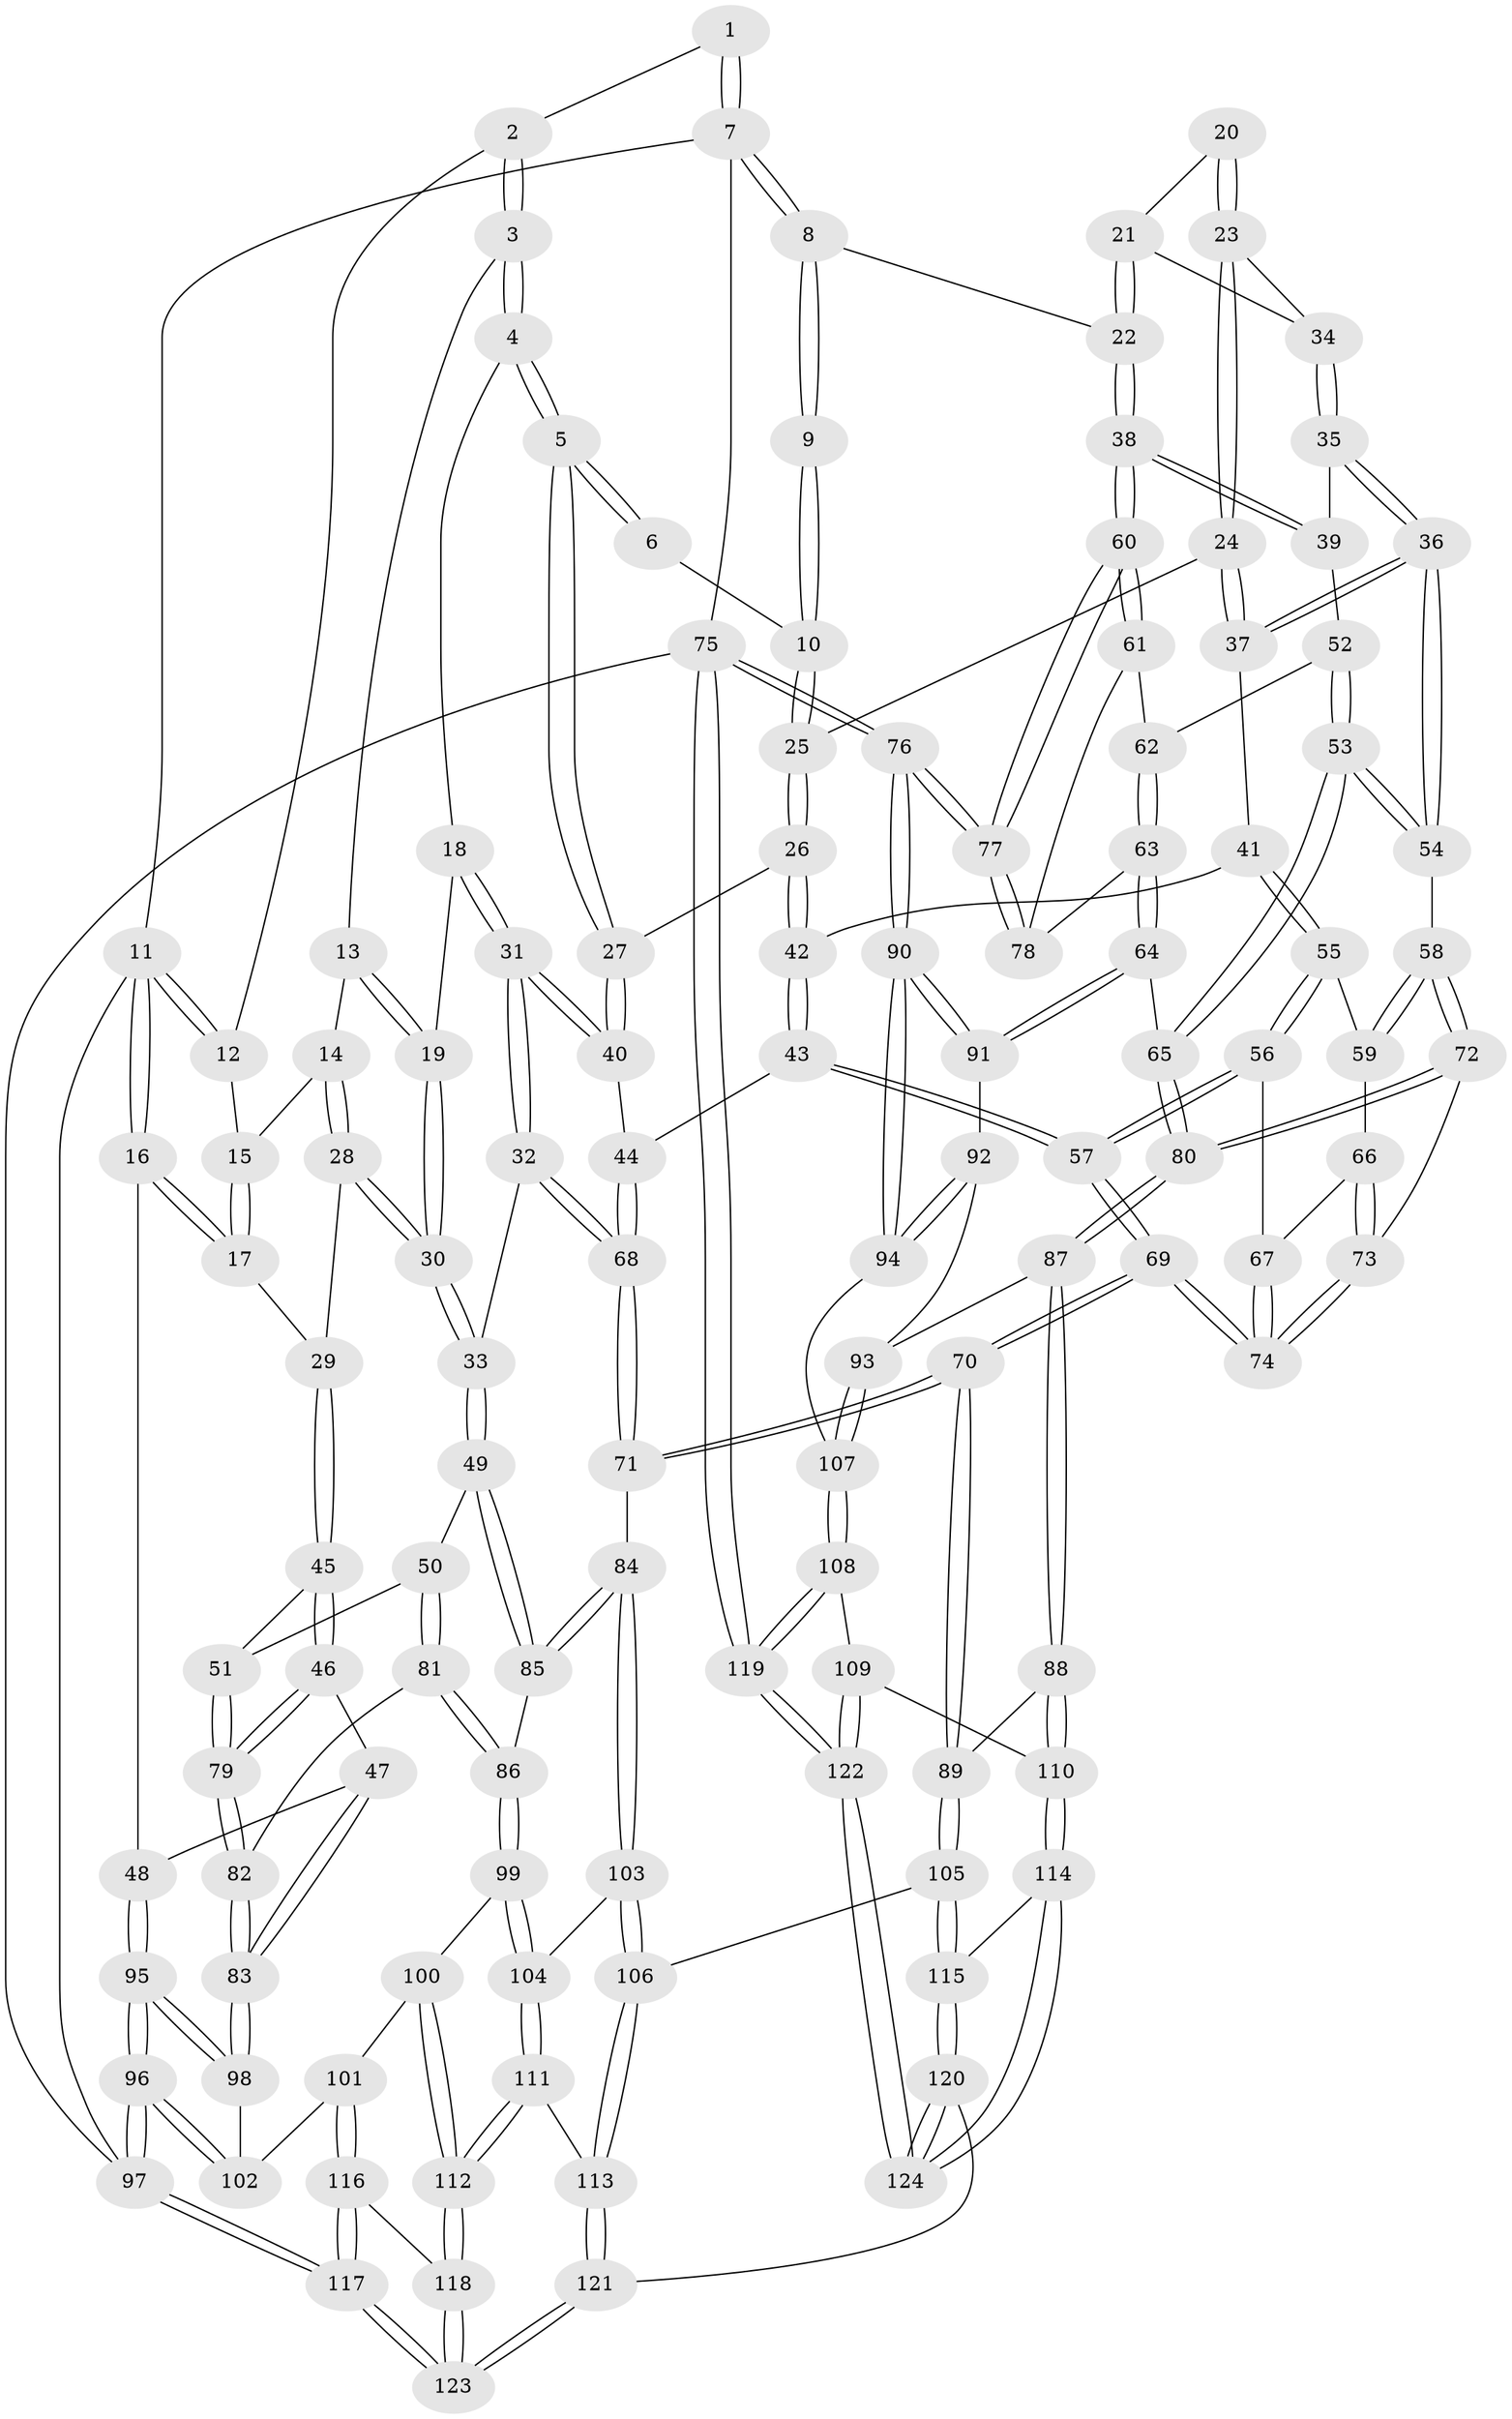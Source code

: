 // coarse degree distribution, {3: 0.75, 6: 0.011363636363636364, 4: 0.11363636363636363, 5: 0.045454545454545456, 2: 0.07954545454545454}
// Generated by graph-tools (version 1.1) at 2025/54/03/04/25 22:54:24]
// undirected, 124 vertices, 307 edges
graph export_dot {
  node [color=gray90,style=filled];
  1 [pos="+0.6887135955925132+0"];
  2 [pos="+0.30277774793772894+0"];
  3 [pos="+0.36691614542302936+0.03745555760235892"];
  4 [pos="+0.543490429409603+0.22435109746144166"];
  5 [pos="+0.5540241881846439+0.2279322916817408"];
  6 [pos="+0.6854238009338762+0"];
  7 [pos="+1+0"];
  8 [pos="+1+0"];
  9 [pos="+0.7994933304938959+0.1726816980307947"];
  10 [pos="+0.7751721617561746+0.17592302956412004"];
  11 [pos="+0+0"];
  12 [pos="+0.17160761793167614+0"];
  13 [pos="+0.3239409234328181+0.18023335492934403"];
  14 [pos="+0.26316294828284753+0.21601521618630998"];
  15 [pos="+0.1464988289780039+0.1121781832818936"];
  16 [pos="+0+0.32345991577786454"];
  17 [pos="+0.0757101739389937+0.2697500036564126"];
  18 [pos="+0.41281116539885054+0.26587825493914596"];
  19 [pos="+0.37177900729845964+0.2535147545921376"];
  20 [pos="+0.867218287221072+0.21611654554064808"];
  21 [pos="+1+0.11591641190003446"];
  22 [pos="+1+0"];
  23 [pos="+0.8875760367847805+0.3019190229454972"];
  24 [pos="+0.727797922868211+0.28185935530779505"];
  25 [pos="+0.7106974040324607+0.2634907626899195"];
  26 [pos="+0.5953419487264401+0.26233555582303664"];
  27 [pos="+0.572860453502281+0.2515886053250581"];
  28 [pos="+0.2384838270876265+0.3267911862889161"];
  29 [pos="+0.13880531610144628+0.3146238122688197"];
  30 [pos="+0.24592574502894826+0.3323541105024357"];
  31 [pos="+0.3515500952015708+0.4451677713988153"];
  32 [pos="+0.3309941094769542+0.4580972248971503"];
  33 [pos="+0.32637252682062706+0.45699681957503757"];
  34 [pos="+0.8916174732051312+0.3046519788385556"];
  35 [pos="+0.9035031517870006+0.35191299591805025"];
  36 [pos="+0.794317810025826+0.43966492494218307"];
  37 [pos="+0.7726624050846774+0.41404661749893584"];
  38 [pos="+1+0.32169507407770853"];
  39 [pos="+0.9589982081120745+0.38485917085947857"];
  40 [pos="+0.46731042116750116+0.41595997208264746"];
  41 [pos="+0.6551411989826569+0.429749140511418"];
  42 [pos="+0.6138990862475708+0.3719957397082832"];
  43 [pos="+0.5532359155440895+0.48221159187287943"];
  44 [pos="+0.5383263141665383+0.48057642935581824"];
  45 [pos="+0.1324416187897048+0.3685325774892172"];
  46 [pos="+0.041808424408714066+0.49440262379850725"];
  47 [pos="+0+0.488066526114777"];
  48 [pos="+0+0.4212273818934651"];
  49 [pos="+0.2455045246800458+0.5035633563812965"];
  50 [pos="+0.1892349587578476+0.5019762481720557"];
  51 [pos="+0.16414052454017647+0.4976625315380228"];
  52 [pos="+0.9382010227627103+0.4613556132908675"];
  53 [pos="+0.8191456496085671+0.49232224623280113"];
  54 [pos="+0.799482267743604+0.4727890081664841"];
  55 [pos="+0.6497876811723796+0.467084580127529"];
  56 [pos="+0.5910211657004161+0.5047310177568924"];
  57 [pos="+0.5867563831332039+0.5055965058847149"];
  58 [pos="+0.7412221169989711+0.504174773837074"];
  59 [pos="+0.6954184929391963+0.5019786399682594"];
  60 [pos="+1+0.5753069983052054"];
  61 [pos="+0.9919917307322836+0.5111392636235642"];
  62 [pos="+0.9602389938385614+0.48882185565488534"];
  63 [pos="+0.8735459793128078+0.5772133688215124"];
  64 [pos="+0.8674126948412442+0.5779028597126824"];
  65 [pos="+0.8423235905947865+0.5595302134304262"];
  66 [pos="+0.6689844685991564+0.5310457942406678"];
  67 [pos="+0.6523624586976218+0.537165421631818"];
  68 [pos="+0.4248998178348796+0.6388805924224289"];
  69 [pos="+0.5798376721821359+0.7012612477317731"];
  70 [pos="+0.5719805460344597+0.7228629590198631"];
  71 [pos="+0.4280509364018437+0.6542272979484662"];
  72 [pos="+0.7160054054145655+0.5728964800251831"];
  73 [pos="+0.6938697455142419+0.5797724223303928"];
  74 [pos="+0.6416162281427955+0.6193114256507962"];
  75 [pos="+1+1"];
  76 [pos="+1+0.7937915304248149"];
  77 [pos="+1+0.7408679441188156"];
  78 [pos="+0.9133277137736585+0.5796286747465431"];
  79 [pos="+0.0945788844577843+0.5185405210492787"];
  80 [pos="+0.7656240913304826+0.6262541035572172"];
  81 [pos="+0.13342897715435542+0.6847597412379843"];
  82 [pos="+0.10971486741376199+0.6796384399946803"];
  83 [pos="+0.05785361547680453+0.6950769031413103"];
  84 [pos="+0.3667597983928511+0.6930492631330164"];
  85 [pos="+0.22239418885255874+0.6396265746733163"];
  86 [pos="+0.13538823960968796+0.685400088904179"];
  87 [pos="+0.7266366540896608+0.7475895917845291"];
  88 [pos="+0.6595910533091613+0.7651419975751996"];
  89 [pos="+0.5956164640062626+0.7582105639244042"];
  90 [pos="+1+0.7925401661688287"];
  91 [pos="+0.8735032680089977+0.6213094450223393"];
  92 [pos="+0.8585642334009682+0.6497630669544547"];
  93 [pos="+0.7750690448366504+0.7563063962843453"];
  94 [pos="+0.950397090680407+0.8087585473672999"];
  95 [pos="+0+0.7056192331626134"];
  96 [pos="+0+0.9326950577676384"];
  97 [pos="+0+1"];
  98 [pos="+0.054444879205015846+0.6967456976722174"];
  99 [pos="+0.1763235102026863+0.7522457685584857"];
  100 [pos="+0.1438032848555493+0.8393925224449547"];
  101 [pos="+0.0893840924538439+0.8715815072099791"];
  102 [pos="+0.06781369788505599+0.8613500648813228"];
  103 [pos="+0.33409613492427814+0.7506137291980737"];
  104 [pos="+0.29965796711380505+0.7967465674399431"];
  105 [pos="+0.5749813495605403+0.8028901500454815"];
  106 [pos="+0.47728520612721154+0.8793427036524897"];
  107 [pos="+0.9036365840867399+0.8188764659120595"];
  108 [pos="+0.8734916057928129+0.8771570339201726"];
  109 [pos="+0.8597577970994281+0.8934122760302319"];
  110 [pos="+0.7450293540594415+0.9372920481382042"];
  111 [pos="+0.30034247320721147+0.8475129260677611"];
  112 [pos="+0.27384604377788785+0.9079848007639592"];
  113 [pos="+0.47310520839869447+0.8835962435165878"];
  114 [pos="+0.7407785005377282+0.9546423572927322"];
  115 [pos="+0.599770541617428+0.921984812724779"];
  116 [pos="+0.09189093051762519+0.8791014928183449"];
  117 [pos="+0+1"];
  118 [pos="+0.2577234420400706+1"];
  119 [pos="+1+1"];
  120 [pos="+0.6126727887632228+1"];
  121 [pos="+0.36660792040441+1"];
  122 [pos="+0.8128941114523838+1"];
  123 [pos="+0.26894966841136486+1"];
  124 [pos="+0.7211990356157617+1"];
  1 -- 2;
  1 -- 7;
  1 -- 7;
  2 -- 3;
  2 -- 3;
  2 -- 12;
  3 -- 4;
  3 -- 4;
  3 -- 13;
  4 -- 5;
  4 -- 5;
  4 -- 18;
  5 -- 6;
  5 -- 6;
  5 -- 27;
  5 -- 27;
  6 -- 10;
  7 -- 8;
  7 -- 8;
  7 -- 11;
  7 -- 75;
  8 -- 9;
  8 -- 9;
  8 -- 22;
  9 -- 10;
  9 -- 10;
  10 -- 25;
  10 -- 25;
  11 -- 12;
  11 -- 12;
  11 -- 16;
  11 -- 16;
  11 -- 97;
  12 -- 15;
  13 -- 14;
  13 -- 19;
  13 -- 19;
  14 -- 15;
  14 -- 28;
  14 -- 28;
  15 -- 17;
  15 -- 17;
  16 -- 17;
  16 -- 17;
  16 -- 48;
  17 -- 29;
  18 -- 19;
  18 -- 31;
  18 -- 31;
  19 -- 30;
  19 -- 30;
  20 -- 21;
  20 -- 23;
  20 -- 23;
  21 -- 22;
  21 -- 22;
  21 -- 34;
  22 -- 38;
  22 -- 38;
  23 -- 24;
  23 -- 24;
  23 -- 34;
  24 -- 25;
  24 -- 37;
  24 -- 37;
  25 -- 26;
  25 -- 26;
  26 -- 27;
  26 -- 42;
  26 -- 42;
  27 -- 40;
  27 -- 40;
  28 -- 29;
  28 -- 30;
  28 -- 30;
  29 -- 45;
  29 -- 45;
  30 -- 33;
  30 -- 33;
  31 -- 32;
  31 -- 32;
  31 -- 40;
  31 -- 40;
  32 -- 33;
  32 -- 68;
  32 -- 68;
  33 -- 49;
  33 -- 49;
  34 -- 35;
  34 -- 35;
  35 -- 36;
  35 -- 36;
  35 -- 39;
  36 -- 37;
  36 -- 37;
  36 -- 54;
  36 -- 54;
  37 -- 41;
  38 -- 39;
  38 -- 39;
  38 -- 60;
  38 -- 60;
  39 -- 52;
  40 -- 44;
  41 -- 42;
  41 -- 55;
  41 -- 55;
  42 -- 43;
  42 -- 43;
  43 -- 44;
  43 -- 57;
  43 -- 57;
  44 -- 68;
  44 -- 68;
  45 -- 46;
  45 -- 46;
  45 -- 51;
  46 -- 47;
  46 -- 79;
  46 -- 79;
  47 -- 48;
  47 -- 83;
  47 -- 83;
  48 -- 95;
  48 -- 95;
  49 -- 50;
  49 -- 85;
  49 -- 85;
  50 -- 51;
  50 -- 81;
  50 -- 81;
  51 -- 79;
  51 -- 79;
  52 -- 53;
  52 -- 53;
  52 -- 62;
  53 -- 54;
  53 -- 54;
  53 -- 65;
  53 -- 65;
  54 -- 58;
  55 -- 56;
  55 -- 56;
  55 -- 59;
  56 -- 57;
  56 -- 57;
  56 -- 67;
  57 -- 69;
  57 -- 69;
  58 -- 59;
  58 -- 59;
  58 -- 72;
  58 -- 72;
  59 -- 66;
  60 -- 61;
  60 -- 61;
  60 -- 77;
  60 -- 77;
  61 -- 62;
  61 -- 78;
  62 -- 63;
  62 -- 63;
  63 -- 64;
  63 -- 64;
  63 -- 78;
  64 -- 65;
  64 -- 91;
  64 -- 91;
  65 -- 80;
  65 -- 80;
  66 -- 67;
  66 -- 73;
  66 -- 73;
  67 -- 74;
  67 -- 74;
  68 -- 71;
  68 -- 71;
  69 -- 70;
  69 -- 70;
  69 -- 74;
  69 -- 74;
  70 -- 71;
  70 -- 71;
  70 -- 89;
  70 -- 89;
  71 -- 84;
  72 -- 73;
  72 -- 80;
  72 -- 80;
  73 -- 74;
  73 -- 74;
  75 -- 76;
  75 -- 76;
  75 -- 119;
  75 -- 119;
  75 -- 97;
  76 -- 77;
  76 -- 77;
  76 -- 90;
  76 -- 90;
  77 -- 78;
  77 -- 78;
  79 -- 82;
  79 -- 82;
  80 -- 87;
  80 -- 87;
  81 -- 82;
  81 -- 86;
  81 -- 86;
  82 -- 83;
  82 -- 83;
  83 -- 98;
  83 -- 98;
  84 -- 85;
  84 -- 85;
  84 -- 103;
  84 -- 103;
  85 -- 86;
  86 -- 99;
  86 -- 99;
  87 -- 88;
  87 -- 88;
  87 -- 93;
  88 -- 89;
  88 -- 110;
  88 -- 110;
  89 -- 105;
  89 -- 105;
  90 -- 91;
  90 -- 91;
  90 -- 94;
  90 -- 94;
  91 -- 92;
  92 -- 93;
  92 -- 94;
  92 -- 94;
  93 -- 107;
  93 -- 107;
  94 -- 107;
  95 -- 96;
  95 -- 96;
  95 -- 98;
  95 -- 98;
  96 -- 97;
  96 -- 97;
  96 -- 102;
  96 -- 102;
  97 -- 117;
  97 -- 117;
  98 -- 102;
  99 -- 100;
  99 -- 104;
  99 -- 104;
  100 -- 101;
  100 -- 112;
  100 -- 112;
  101 -- 102;
  101 -- 116;
  101 -- 116;
  103 -- 104;
  103 -- 106;
  103 -- 106;
  104 -- 111;
  104 -- 111;
  105 -- 106;
  105 -- 115;
  105 -- 115;
  106 -- 113;
  106 -- 113;
  107 -- 108;
  107 -- 108;
  108 -- 109;
  108 -- 119;
  108 -- 119;
  109 -- 110;
  109 -- 122;
  109 -- 122;
  110 -- 114;
  110 -- 114;
  111 -- 112;
  111 -- 112;
  111 -- 113;
  112 -- 118;
  112 -- 118;
  113 -- 121;
  113 -- 121;
  114 -- 115;
  114 -- 124;
  114 -- 124;
  115 -- 120;
  115 -- 120;
  116 -- 117;
  116 -- 117;
  116 -- 118;
  117 -- 123;
  117 -- 123;
  118 -- 123;
  118 -- 123;
  119 -- 122;
  119 -- 122;
  120 -- 121;
  120 -- 124;
  120 -- 124;
  121 -- 123;
  121 -- 123;
  122 -- 124;
  122 -- 124;
}
